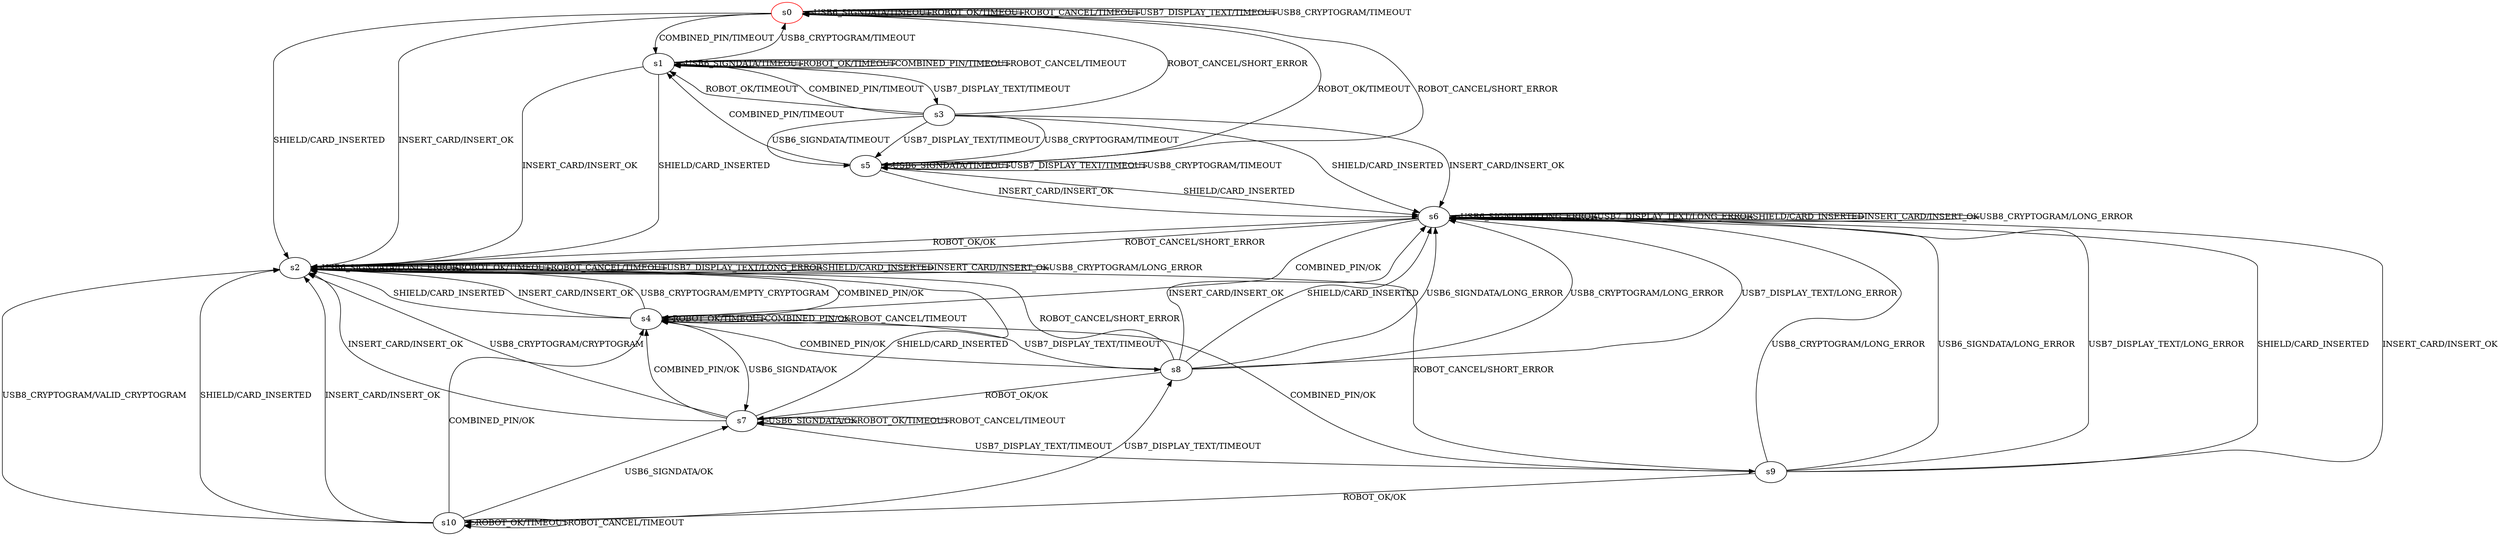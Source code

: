 digraph G {
label=""
s0 [color="red"]
s1
s2
s3
s4
s5
s6
s7
s8
s9
s10
s0 [label="s0"];
s0 -> s0[label="USB6_SIGNDATA/TIMEOUT"]
s0 -> s0[label="ROBOT_OK/TIMEOUT"]
s0 -> s1[label="COMBINED_PIN/TIMEOUT"]
s0 -> s0[label="ROBOT_CANCEL/TIMEOUT"]
s0 -> s0[label="USB7_DISPLAY_TEXT/TIMEOUT"]
s0 -> s2[label="SHIELD/CARD_INSERTED"]
s0 -> s2[label="INSERT_CARD/INSERT_OK"]
s0 -> s0[label="USB8_CRYPTOGRAM/TIMEOUT"]
s1 [label="s1"];
s1 -> s1[label="USB6_SIGNDATA/TIMEOUT"]
s1 -> s1[label="ROBOT_OK/TIMEOUT"]
s1 -> s1[label="COMBINED_PIN/TIMEOUT"]
s1 -> s1[label="ROBOT_CANCEL/TIMEOUT"]
s1 -> s3[label="USB7_DISPLAY_TEXT/TIMEOUT"]
s1 -> s2[label="SHIELD/CARD_INSERTED"]
s1 -> s2[label="INSERT_CARD/INSERT_OK"]
s1 -> s0[label="USB8_CRYPTOGRAM/TIMEOUT"]
s2 [label="s2"];
s2 -> s2[label="USB6_SIGNDATA/LONG_ERROR"]
s2 -> s2[label="ROBOT_OK/TIMEOUT"]
s2 -> s4[label="COMBINED_PIN/OK"]
s2 -> s2[label="ROBOT_CANCEL/TIMEOUT"]
s2 -> s2[label="USB7_DISPLAY_TEXT/LONG_ERROR"]
s2 -> s2[label="SHIELD/CARD_INSERTED"]
s2 -> s2[label="INSERT_CARD/INSERT_OK"]
s2 -> s2[label="USB8_CRYPTOGRAM/LONG_ERROR"]
s3 [label="s3"];
s3 -> s5[label="USB6_SIGNDATA/TIMEOUT"]
s3 -> s1[label="ROBOT_OK/TIMEOUT"]
s3 -> s1[label="COMBINED_PIN/TIMEOUT"]
s3 -> s0[label="ROBOT_CANCEL/SHORT_ERROR"]
s3 -> s5[label="USB7_DISPLAY_TEXT/TIMEOUT"]
s3 -> s6[label="SHIELD/CARD_INSERTED"]
s3 -> s6[label="INSERT_CARD/INSERT_OK"]
s3 -> s5[label="USB8_CRYPTOGRAM/TIMEOUT"]
s4 [label="s4"];
s4 -> s7[label="USB6_SIGNDATA/OK"]
s4 -> s4[label="ROBOT_OK/TIMEOUT"]
s4 -> s4[label="COMBINED_PIN/OK"]
s4 -> s4[label="ROBOT_CANCEL/TIMEOUT"]
s4 -> s8[label="USB7_DISPLAY_TEXT/TIMEOUT"]
s4 -> s2[label="SHIELD/CARD_INSERTED"]
s4 -> s2[label="INSERT_CARD/INSERT_OK"]
s4 -> s2[label="USB8_CRYPTOGRAM/EMPTY_CRYPTOGRAM"]
s5 [label="s5"];
s5 -> s5[label="USB6_SIGNDATA/TIMEOUT"]
s5 -> s0[label="ROBOT_OK/TIMEOUT"]
s5 -> s1[label="COMBINED_PIN/TIMEOUT"]
s5 -> s0[label="ROBOT_CANCEL/SHORT_ERROR"]
s5 -> s5[label="USB7_DISPLAY_TEXT/TIMEOUT"]
s5 -> s6[label="SHIELD/CARD_INSERTED"]
s5 -> s6[label="INSERT_CARD/INSERT_OK"]
s5 -> s5[label="USB8_CRYPTOGRAM/TIMEOUT"]
s6 [label="s6"];
s6 -> s6[label="USB6_SIGNDATA/LONG_ERROR"]
s6 -> s2[label="ROBOT_OK/OK"]
s6 -> s4[label="COMBINED_PIN/OK"]
s6 -> s2[label="ROBOT_CANCEL/SHORT_ERROR"]
s6 -> s6[label="USB7_DISPLAY_TEXT/LONG_ERROR"]
s6 -> s6[label="SHIELD/CARD_INSERTED"]
s6 -> s6[label="INSERT_CARD/INSERT_OK"]
s6 -> s6[label="USB8_CRYPTOGRAM/LONG_ERROR"]
s7 [label="s7"];
s7 -> s7[label="USB6_SIGNDATA/OK"]
s7 -> s7[label="ROBOT_OK/TIMEOUT"]
s7 -> s4[label="COMBINED_PIN/OK"]
s7 -> s7[label="ROBOT_CANCEL/TIMEOUT"]
s7 -> s9[label="USB7_DISPLAY_TEXT/TIMEOUT"]
s7 -> s2[label="SHIELD/CARD_INSERTED"]
s7 -> s2[label="INSERT_CARD/INSERT_OK"]
s7 -> s2[label="USB8_CRYPTOGRAM/CRYPTOGRAM"]
s8 [label="s8"];
s8 -> s6[label="USB6_SIGNDATA/LONG_ERROR"]
s8 -> s7[label="ROBOT_OK/OK"]
s8 -> s4[label="COMBINED_PIN/OK"]
s8 -> s2[label="ROBOT_CANCEL/SHORT_ERROR"]
s8 -> s6[label="USB7_DISPLAY_TEXT/LONG_ERROR"]
s8 -> s6[label="SHIELD/CARD_INSERTED"]
s8 -> s6[label="INSERT_CARD/INSERT_OK"]
s8 -> s6[label="USB8_CRYPTOGRAM/LONG_ERROR"]
s9 [label="s9"];
s9 -> s6[label="USB6_SIGNDATA/LONG_ERROR"]
s9 -> s10[label="ROBOT_OK/OK"]
s9 -> s4[label="COMBINED_PIN/OK"]
s9 -> s2[label="ROBOT_CANCEL/SHORT_ERROR"]
s9 -> s6[label="USB7_DISPLAY_TEXT/LONG_ERROR"]
s9 -> s6[label="SHIELD/CARD_INSERTED"]
s9 -> s6[label="INSERT_CARD/INSERT_OK"]
s9 -> s6[label="USB8_CRYPTOGRAM/LONG_ERROR"]
s10 [label="s10"];
s10 -> s7[label="USB6_SIGNDATA/OK"]
s10 -> s10[label="ROBOT_OK/TIMEOUT"]
s10 -> s4[label="COMBINED_PIN/OK"]
s10 -> s10[label="ROBOT_CANCEL/TIMEOUT"]
s10 -> s8[label="USB7_DISPLAY_TEXT/TIMEOUT"]
s10 -> s2[label="SHIELD/CARD_INSERTED"]
s10 -> s2[label="INSERT_CARD/INSERT_OK"]
s10 -> s2[label="USB8_CRYPTOGRAM/VALID_CRYPTOGRAM"]
}
